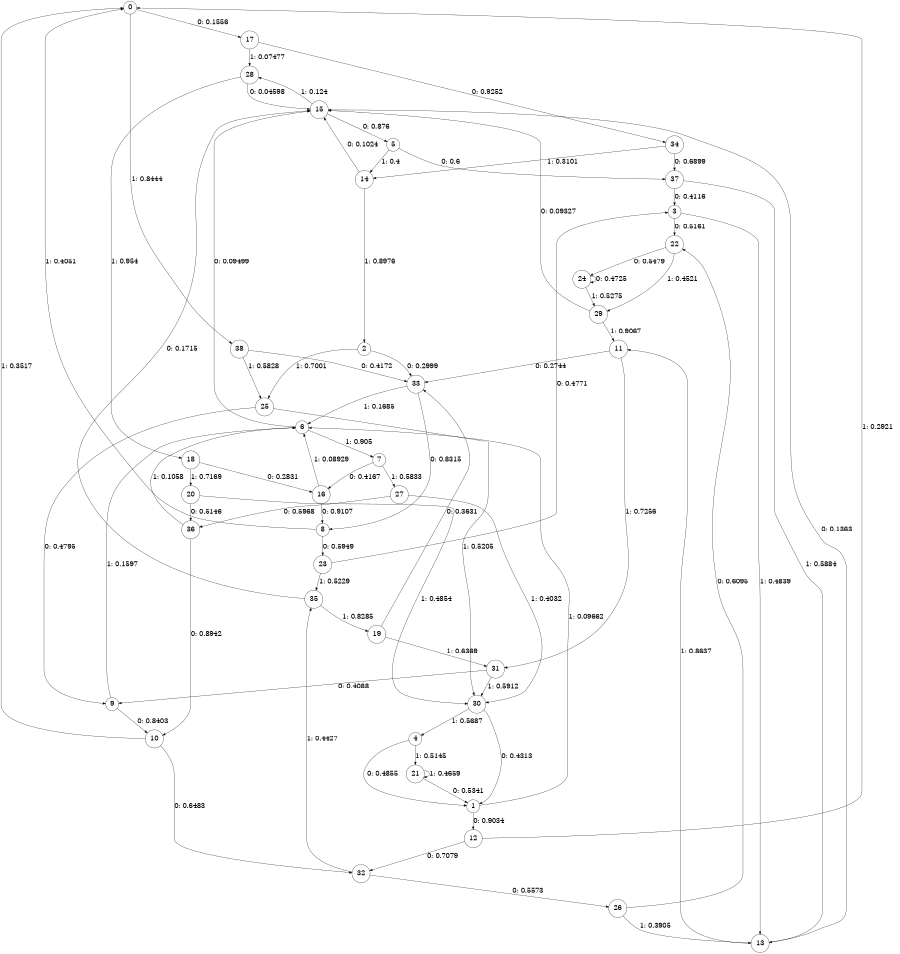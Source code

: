 digraph "ch23faceL7" {
size = "6,8.5";
ratio = "fill";
node [shape = circle];
node [fontsize = 24];
edge [fontsize = 24];
0 -> 17 [label = "0: 0.1556   "];
0 -> 38 [label = "1: 0.8444   "];
1 -> 12 [label = "0: 0.9034   "];
1 -> 6 [label = "1: 0.09662  "];
2 -> 33 [label = "0: 0.2999   "];
2 -> 25 [label = "1: 0.7001   "];
3 -> 22 [label = "0: 0.5161   "];
3 -> 13 [label = "1: 0.4839   "];
4 -> 1 [label = "0: 0.4855   "];
4 -> 21 [label = "1: 0.5145   "];
5 -> 37 [label = "0: 0.6      "];
5 -> 14 [label = "1: 0.4      "];
6 -> 15 [label = "0: 0.09499  "];
6 -> 7 [label = "1: 0.905    "];
7 -> 16 [label = "0: 0.4167   "];
7 -> 27 [label = "1: 0.5833   "];
8 -> 23 [label = "0: 0.5949   "];
8 -> 0 [label = "1: 0.4051   "];
9 -> 10 [label = "0: 0.8403   "];
9 -> 6 [label = "1: 0.1597   "];
10 -> 32 [label = "0: 0.6483   "];
10 -> 0 [label = "1: 0.3517   "];
11 -> 33 [label = "0: 0.2744   "];
11 -> 31 [label = "1: 0.7256   "];
12 -> 32 [label = "0: 0.7079   "];
12 -> 0 [label = "1: 0.2921   "];
13 -> 15 [label = "0: 0.1363   "];
13 -> 11 [label = "1: 0.8637   "];
14 -> 15 [label = "0: 0.1024   "];
14 -> 2 [label = "1: 0.8976   "];
15 -> 5 [label = "0: 0.876    "];
15 -> 28 [label = "1: 0.124    "];
16 -> 8 [label = "0: 0.9107   "];
16 -> 6 [label = "1: 0.08929  "];
17 -> 34 [label = "0: 0.9252   "];
17 -> 28 [label = "1: 0.07477  "];
18 -> 16 [label = "0: 0.2831   "];
18 -> 20 [label = "1: 0.7169   "];
19 -> 33 [label = "0: 0.3631   "];
19 -> 31 [label = "1: 0.6369   "];
20 -> 36 [label = "0: 0.5146   "];
20 -> 30 [label = "1: 0.4854   "];
21 -> 1 [label = "0: 0.5341   "];
21 -> 21 [label = "1: 0.4659   "];
22 -> 24 [label = "0: 0.5479   "];
22 -> 29 [label = "1: 0.4521   "];
23 -> 3 [label = "0: 0.4771   "];
23 -> 35 [label = "1: 0.5229   "];
24 -> 24 [label = "0: 0.4725   "];
24 -> 29 [label = "1: 0.5275   "];
25 -> 9 [label = "0: 0.4795   "];
25 -> 30 [label = "1: 0.5205   "];
26 -> 22 [label = "0: 0.6095   "];
26 -> 13 [label = "1: 0.3905   "];
27 -> 36 [label = "0: 0.5968   "];
27 -> 30 [label = "1: 0.4032   "];
28 -> 15 [label = "0: 0.04598  "];
28 -> 18 [label = "1: 0.954    "];
29 -> 15 [label = "0: 0.09327  "];
29 -> 11 [label = "1: 0.9067   "];
30 -> 1 [label = "0: 0.4313   "];
30 -> 4 [label = "1: 0.5687   "];
31 -> 9 [label = "0: 0.4088   "];
31 -> 30 [label = "1: 0.5912   "];
32 -> 26 [label = "0: 0.5573   "];
32 -> 35 [label = "1: 0.4427   "];
33 -> 8 [label = "0: 0.8315   "];
33 -> 6 [label = "1: 0.1685   "];
34 -> 37 [label = "0: 0.6899   "];
34 -> 14 [label = "1: 0.3101   "];
35 -> 15 [label = "0: 0.1715   "];
35 -> 19 [label = "1: 0.8285   "];
36 -> 10 [label = "0: 0.8942   "];
36 -> 6 [label = "1: 0.1058   "];
37 -> 3 [label = "0: 0.4116   "];
37 -> 13 [label = "1: 0.5884   "];
38 -> 33 [label = "0: 0.4172   "];
38 -> 25 [label = "1: 0.5828   "];
}
